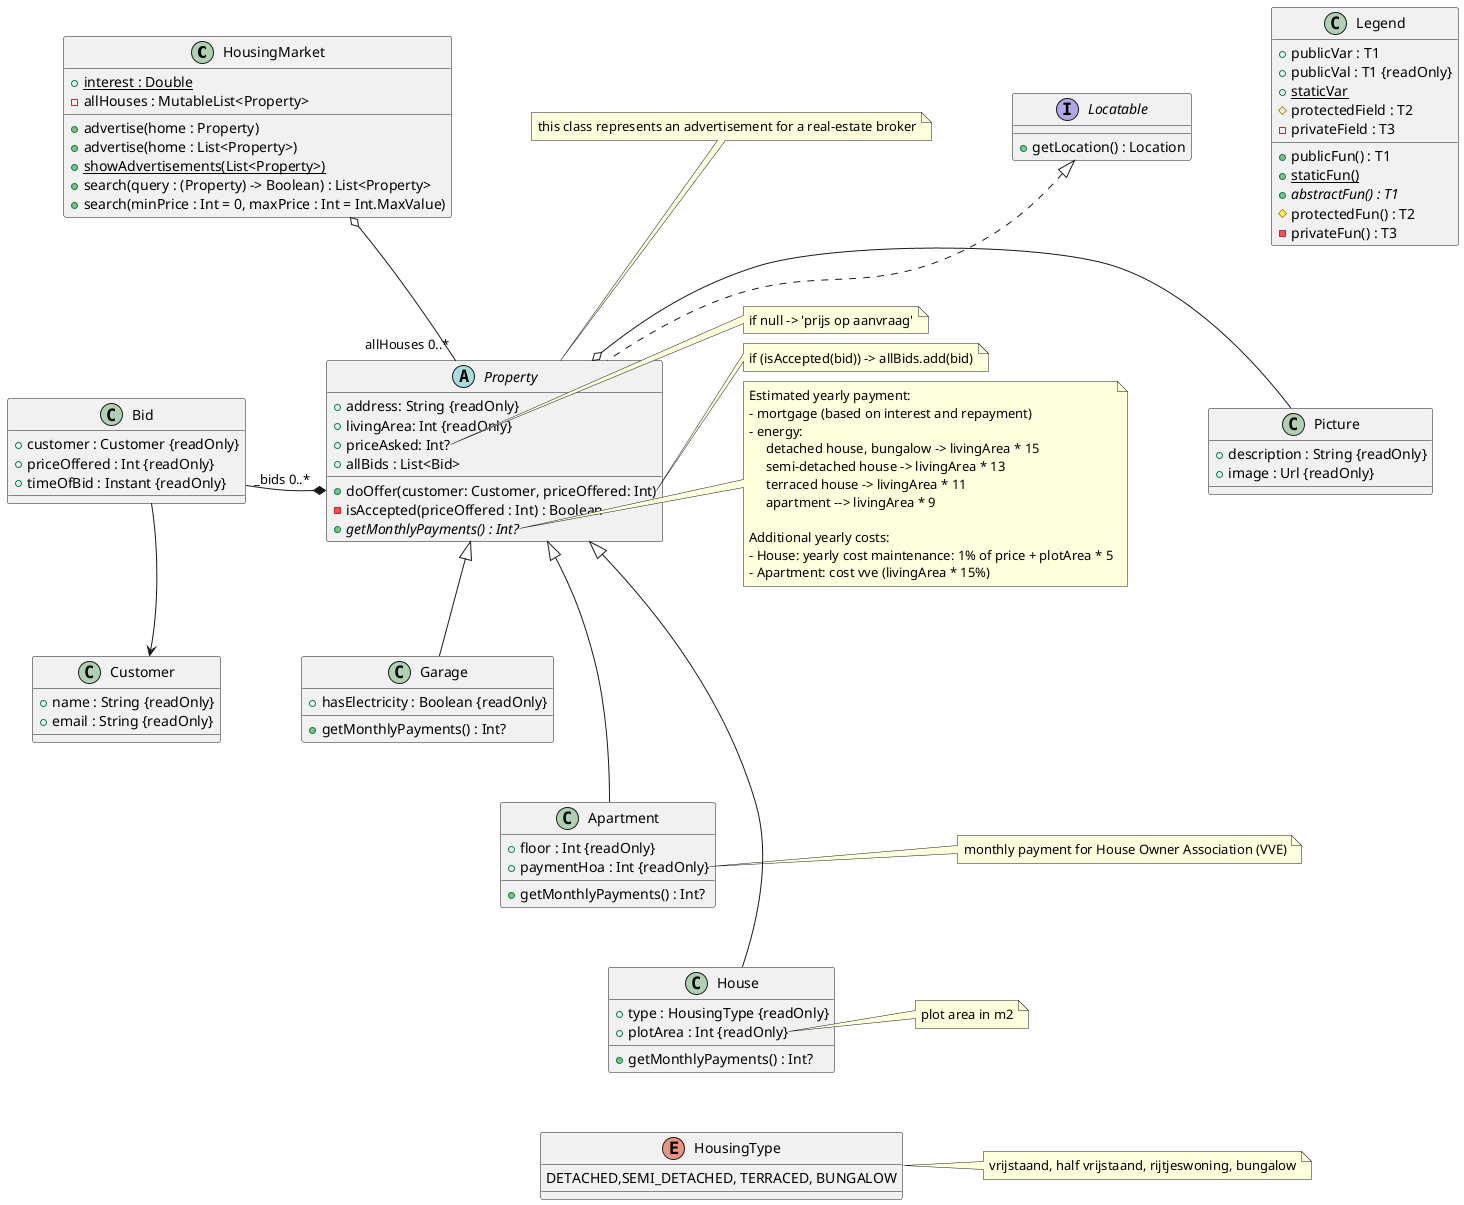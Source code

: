 @startuml

' undocumentyed feature for spacing:
skinparam nodesep 80
'skinparam ranksep 40

'hide members

class HousingMarket {
+ advertise(home : Property)
+ advertise(home : List<Property>)
+ {static} showAdvertisements(List<Property>)
+ search(query : (Property) -> Boolean) : List<Property>
+ search(minPrice : Int = 0, maxPrice : Int = Int.MaxValue)
+ {static} interest : Double
- allHouses : MutableList<Property>
}

'position class PropertyMarket above class Property
HousingMarket -[hidden]-> Property
HousingMarket o-- "allHouses 0..*" Property

abstract class Property {
+ address: String {readOnly}
+ livingArea: Int {readOnly}
+ priceAsked: Int?
+ allBids : List<Bid>
+ doOffer(customer: Customer, priceOffered: Int)
- isAccepted(priceOffered : Int) : Boolean
+ {abstract} getMonthlyPayments() : Int?
}
note top of Property : this class represents an advertisement for a real-estate broker

interface Locatable {
+ getLocation() : Location
}

Locatable <|.. Property

Garage -[hidden]- Apartment
Apartment -[hidden]-House

class Garage {
+ hasElectricity : Boolean {readOnly}
+ getMonthlyPayments() : Int?
}

class Apartment{
+ floor : Int {readOnly}
+ paymentHoa : Int {readOnly}
+ getMonthlyPayments() : Int?
}
note right of Apartment::paymentHoa
monthly payment for House Owner Association (VVE)
end note

class House {
+ type : HousingType {readOnly}
+ plotArea : Int {readOnly}
+ getMonthlyPayments() : Int?
}
note right of House::plotArea
plot area in m2
end note

enum HousingType {
DETACHED,SEMI_DETACHED, TERRACED, BUNGALOW
}
House -[hidden]- HousingType
note right of HousingType
vrijstaand, half vrijstaand, rijtjeswoning, bungalow
end note



class Picture {
+ description : String {readOnly}
+ image : Url {readOnly}
}

Property o-[hidden]> Picture
Property o-- Picture

'define specializations (inheritence)
Property <|-- House
Property <|-- Apartment
Property <|-- Garage

class Bid {
+ customer : Customer {readOnly}
+ priceOffered : Int {readOnly}
+ timeOfBid : Instant {readOnly}
}

'a Property has a strong composition relation with a collection of Bid objects
Bid "_bids 0..*" --*  Property
'position class Bid to the left of class Property
Bid -[hidden]> Property

class Customer {
+ name : String {readOnly}
+ email : String {readOnly}
}

Bid -[hidden]- Customer
Bid --> Customer

note right of Property::priceAsked
if null -> 'prijs op aanvraag'
end note

note right of Property::doOffer
if (isAccepted(bid)) -> allBids.add(bid)
end note

note right of Property::getMonthlyPayments
Estimated yearly payment:
- mortgage (based on interest and repayment)
- energy:
     detached house, bungalow -> livingArea * 15
     semi-detached house -> livingArea * 13
     terraced house -> livingArea * 11
     apartment --> livingArea * 9

Additional yearly costs:
- House: yearly cost maintenance: 1% of price + plotArea * 5
- Apartment: cost vve (livingArea * 15%)
end note


class Legend {
+ publicVar : T1
+ publicVal : T1 {readOnly}
+ {static} staticVar
# protectedField : T2
- privateField : T3
+ publicFun() : T1
+ {static}staticFun()
+ {abstract}abstractFun() : T1
# protectedFun() : T2
- privateFun() : T3
}

@enduml